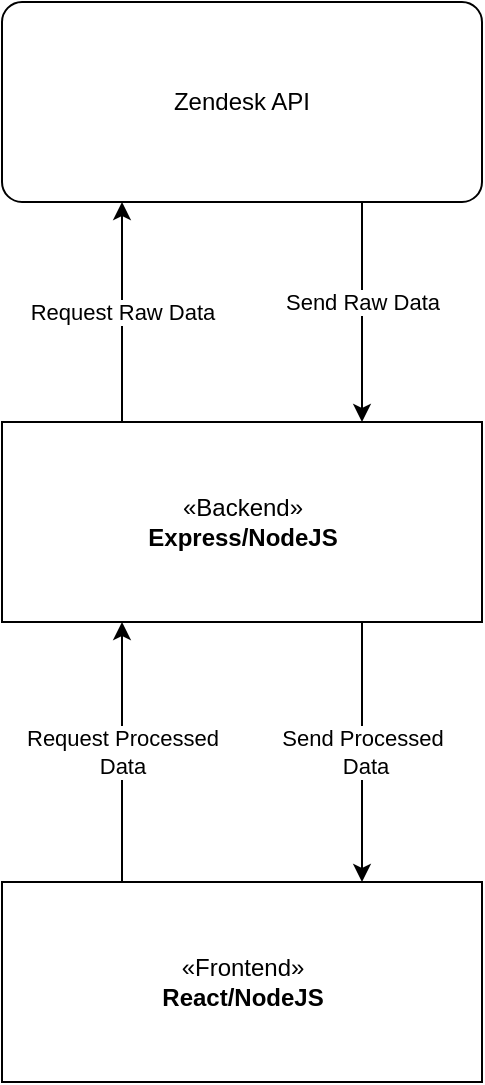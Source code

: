 <mxfile version="14.6.11" type="device"><diagram id="XoUH7VxjOe2_J3EikdM4" name="Page-1"><mxGraphModel dx="1252" dy="762" grid="1" gridSize="10" guides="1" tooltips="1" connect="1" arrows="1" fold="1" page="1" pageScale="1" pageWidth="827" pageHeight="1169" math="0" shadow="0"><root><mxCell id="0"/><mxCell id="1" parent="0"/><mxCell id="XiDcwAzNlx8RANVK9qbB-9" value="Request Processed&lt;br&gt;Data" style="edgeStyle=orthogonalEdgeStyle;rounded=0;orthogonalLoop=1;jettySize=auto;html=1;exitX=0.25;exitY=0;exitDx=0;exitDy=0;entryX=0.25;entryY=1;entryDx=0;entryDy=0;" edge="1" parent="1" source="XiDcwAzNlx8RANVK9qbB-6" target="XiDcwAzNlx8RANVK9qbB-7"><mxGeometry relative="1" as="geometry"/></mxCell><mxCell id="XiDcwAzNlx8RANVK9qbB-6" value="«Frontend»&lt;br&gt;&lt;b&gt;React/NodeJS&lt;/b&gt;" style="html=1;" vertex="1" parent="1"><mxGeometry x="240" y="500" width="240" height="100" as="geometry"/></mxCell><mxCell id="XiDcwAzNlx8RANVK9qbB-10" value="Send Processed&lt;br&gt;&amp;nbsp;Data" style="edgeStyle=orthogonalEdgeStyle;rounded=0;orthogonalLoop=1;jettySize=auto;html=1;exitX=0.75;exitY=1;exitDx=0;exitDy=0;entryX=0.75;entryY=0;entryDx=0;entryDy=0;" edge="1" parent="1" source="XiDcwAzNlx8RANVK9qbB-7" target="XiDcwAzNlx8RANVK9qbB-6"><mxGeometry relative="1" as="geometry"/></mxCell><mxCell id="XiDcwAzNlx8RANVK9qbB-11" value="Request Raw Data" style="edgeStyle=orthogonalEdgeStyle;rounded=0;orthogonalLoop=1;jettySize=auto;html=1;exitX=0.25;exitY=0;exitDx=0;exitDy=0;entryX=0.25;entryY=1;entryDx=0;entryDy=0;" edge="1" parent="1" source="XiDcwAzNlx8RANVK9qbB-7" target="XiDcwAzNlx8RANVK9qbB-8"><mxGeometry relative="1" as="geometry"/></mxCell><mxCell id="XiDcwAzNlx8RANVK9qbB-7" value="«Backend»&lt;br&gt;&lt;b&gt;Express/NodeJS&lt;/b&gt;" style="html=1;" vertex="1" parent="1"><mxGeometry x="240" y="270" width="240" height="100" as="geometry"/></mxCell><mxCell id="XiDcwAzNlx8RANVK9qbB-12" style="edgeStyle=orthogonalEdgeStyle;rounded=0;orthogonalLoop=1;jettySize=auto;html=1;exitX=0.75;exitY=1;exitDx=0;exitDy=0;entryX=0.75;entryY=0;entryDx=0;entryDy=0;" edge="1" parent="1" source="XiDcwAzNlx8RANVK9qbB-8" target="XiDcwAzNlx8RANVK9qbB-7"><mxGeometry relative="1" as="geometry"/></mxCell><mxCell id="XiDcwAzNlx8RANVK9qbB-13" value="Send Raw Data" style="edgeLabel;html=1;align=center;verticalAlign=middle;resizable=0;points=[];" vertex="1" connectable="0" parent="XiDcwAzNlx8RANVK9qbB-12"><mxGeometry x="-0.182" y="-5" relative="1" as="geometry"><mxPoint x="5" y="5" as="offset"/></mxGeometry></mxCell><mxCell id="XiDcwAzNlx8RANVK9qbB-8" value="Zendesk API" style="rounded=1;arcSize=10;whiteSpace=wrap;html=1;align=center;" vertex="1" parent="1"><mxGeometry x="240" y="60" width="240" height="100" as="geometry"/></mxCell></root></mxGraphModel></diagram></mxfile>